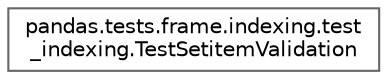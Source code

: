 digraph "Graphical Class Hierarchy"
{
 // LATEX_PDF_SIZE
  bgcolor="transparent";
  edge [fontname=Helvetica,fontsize=10,labelfontname=Helvetica,labelfontsize=10];
  node [fontname=Helvetica,fontsize=10,shape=box,height=0.2,width=0.4];
  rankdir="LR";
  Node0 [id="Node000000",label="pandas.tests.frame.indexing.test\l_indexing.TestSetitemValidation",height=0.2,width=0.4,color="grey40", fillcolor="white", style="filled",URL="$d0/d19/classpandas_1_1tests_1_1frame_1_1indexing_1_1test__indexing_1_1TestSetitemValidation.html",tooltip=" "];
}
